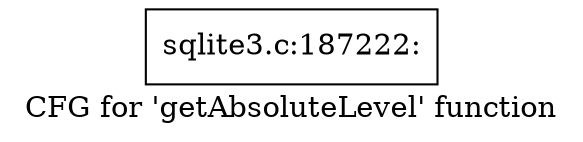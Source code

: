 digraph "CFG for 'getAbsoluteLevel' function" {
	label="CFG for 'getAbsoluteLevel' function";

	Node0x55c0fab411c0 [shape=record,label="{sqlite3.c:187222:}"];
}

